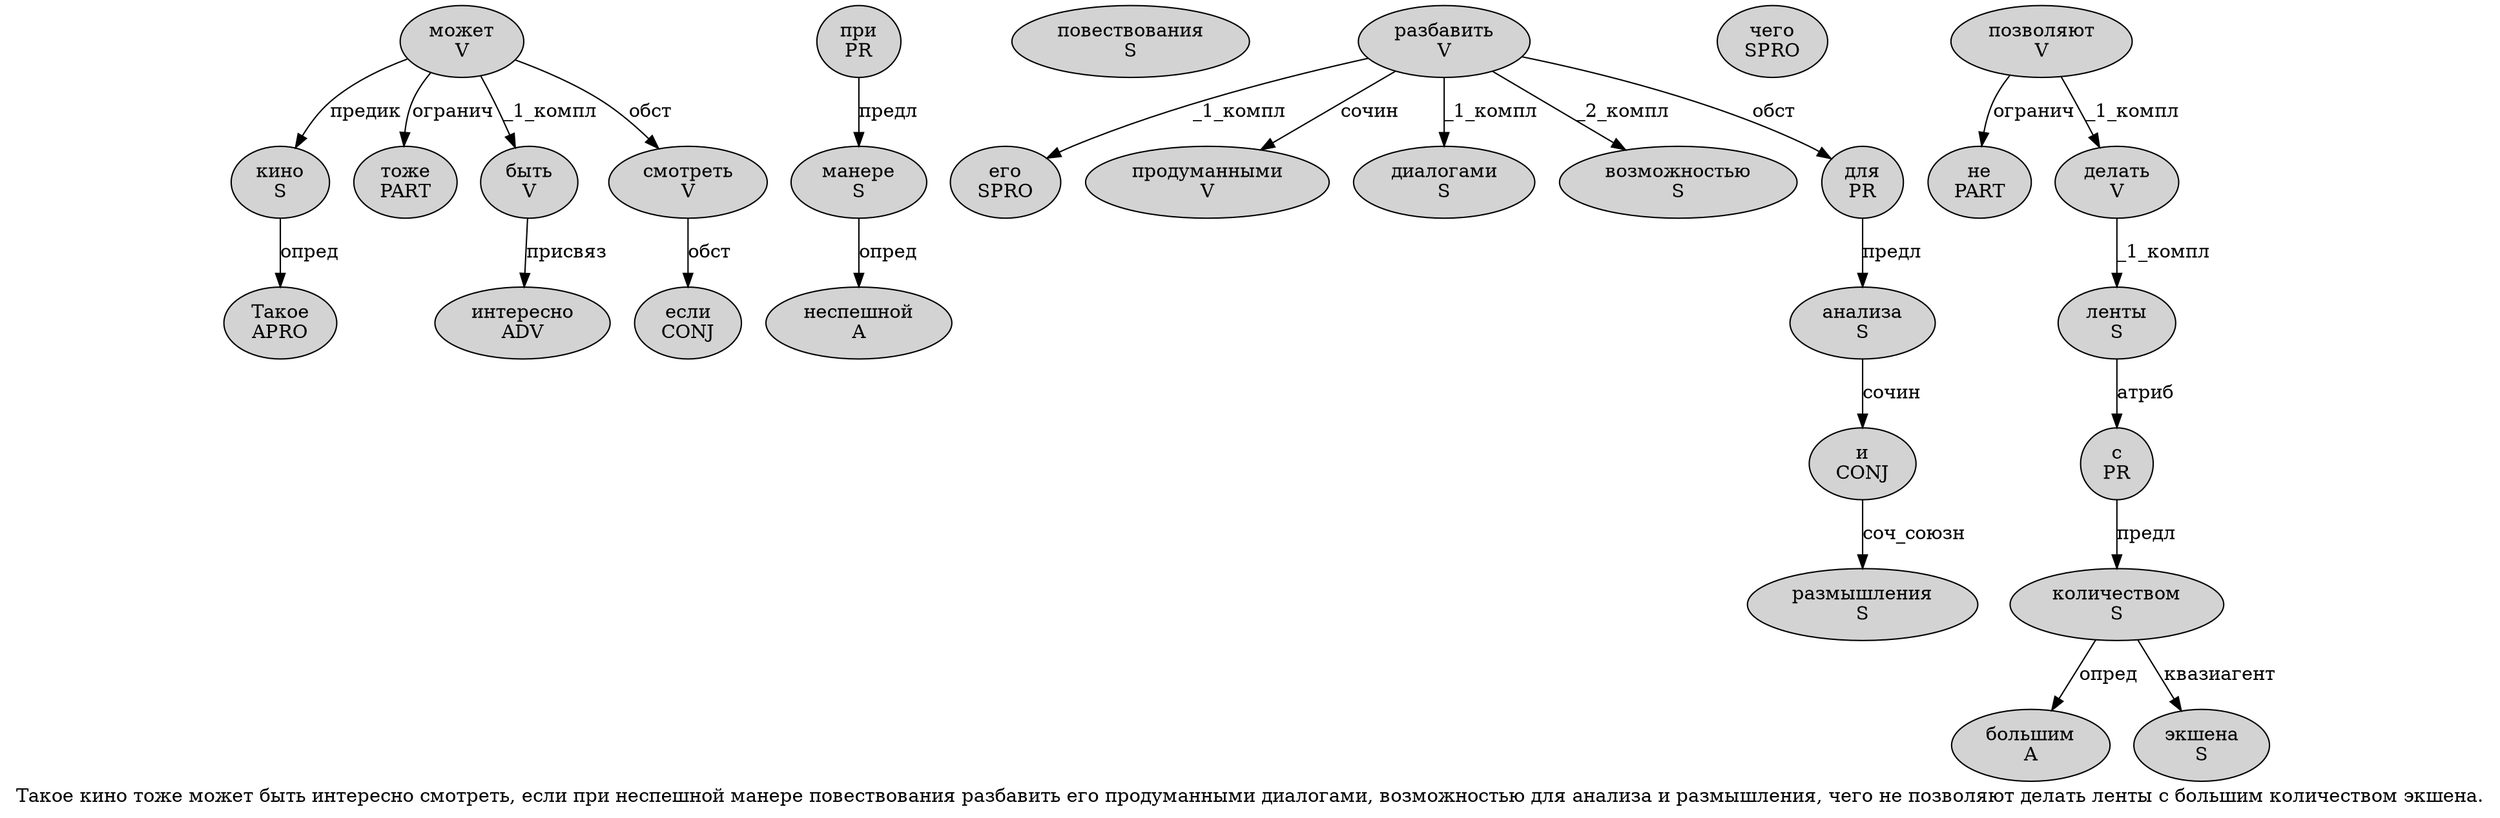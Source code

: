 digraph SENTENCE_4198 {
	graph [label="Такое кино тоже может быть интересно смотреть, если при неспешной манере повествования разбавить его продуманными диалогами, возможностью для анализа и размышления, чего не позволяют делать ленты с большим количеством экшена."]
	node [style=filled]
		0 [label="Такое
APRO" color="" fillcolor=lightgray penwidth=1 shape=ellipse]
		1 [label="кино
S" color="" fillcolor=lightgray penwidth=1 shape=ellipse]
		2 [label="тоже
PART" color="" fillcolor=lightgray penwidth=1 shape=ellipse]
		3 [label="может
V" color="" fillcolor=lightgray penwidth=1 shape=ellipse]
		4 [label="быть
V" color="" fillcolor=lightgray penwidth=1 shape=ellipse]
		5 [label="интересно
ADV" color="" fillcolor=lightgray penwidth=1 shape=ellipse]
		6 [label="смотреть
V" color="" fillcolor=lightgray penwidth=1 shape=ellipse]
		8 [label="если
CONJ" color="" fillcolor=lightgray penwidth=1 shape=ellipse]
		9 [label="при
PR" color="" fillcolor=lightgray penwidth=1 shape=ellipse]
		10 [label="неспешной
A" color="" fillcolor=lightgray penwidth=1 shape=ellipse]
		11 [label="манере
S" color="" fillcolor=lightgray penwidth=1 shape=ellipse]
		12 [label="повествования
S" color="" fillcolor=lightgray penwidth=1 shape=ellipse]
		13 [label="разбавить
V" color="" fillcolor=lightgray penwidth=1 shape=ellipse]
		14 [label="его
SPRO" color="" fillcolor=lightgray penwidth=1 shape=ellipse]
		15 [label="продуманными
V" color="" fillcolor=lightgray penwidth=1 shape=ellipse]
		16 [label="диалогами
S" color="" fillcolor=lightgray penwidth=1 shape=ellipse]
		18 [label="возможностью
S" color="" fillcolor=lightgray penwidth=1 shape=ellipse]
		19 [label="для
PR" color="" fillcolor=lightgray penwidth=1 shape=ellipse]
		20 [label="анализа
S" color="" fillcolor=lightgray penwidth=1 shape=ellipse]
		21 [label="и
CONJ" color="" fillcolor=lightgray penwidth=1 shape=ellipse]
		22 [label="размышления
S" color="" fillcolor=lightgray penwidth=1 shape=ellipse]
		24 [label="чего
SPRO" color="" fillcolor=lightgray penwidth=1 shape=ellipse]
		25 [label="не
PART" color="" fillcolor=lightgray penwidth=1 shape=ellipse]
		26 [label="позволяют
V" color="" fillcolor=lightgray penwidth=1 shape=ellipse]
		27 [label="делать
V" color="" fillcolor=lightgray penwidth=1 shape=ellipse]
		28 [label="ленты
S" color="" fillcolor=lightgray penwidth=1 shape=ellipse]
		29 [label="с
PR" color="" fillcolor=lightgray penwidth=1 shape=ellipse]
		30 [label="большим
A" color="" fillcolor=lightgray penwidth=1 shape=ellipse]
		31 [label="количеством
S" color="" fillcolor=lightgray penwidth=1 shape=ellipse]
		32 [label="экшена
S" color="" fillcolor=lightgray penwidth=1 shape=ellipse]
			1 -> 0 [label="опред"]
			9 -> 11 [label="предл"]
			11 -> 10 [label="опред"]
			4 -> 5 [label="присвяз"]
			6 -> 8 [label="обст"]
			31 -> 30 [label="опред"]
			31 -> 32 [label="квазиагент"]
			26 -> 25 [label="огранич"]
			26 -> 27 [label="_1_компл"]
			3 -> 1 [label="предик"]
			3 -> 2 [label="огранич"]
			3 -> 4 [label="_1_компл"]
			3 -> 6 [label="обст"]
			20 -> 21 [label="сочин"]
			21 -> 22 [label="соч_союзн"]
			27 -> 28 [label="_1_компл"]
			28 -> 29 [label="атриб"]
			29 -> 31 [label="предл"]
			19 -> 20 [label="предл"]
			13 -> 14 [label="_1_компл"]
			13 -> 15 [label="сочин"]
			13 -> 16 [label="_1_компл"]
			13 -> 18 [label="_2_компл"]
			13 -> 19 [label="обст"]
}